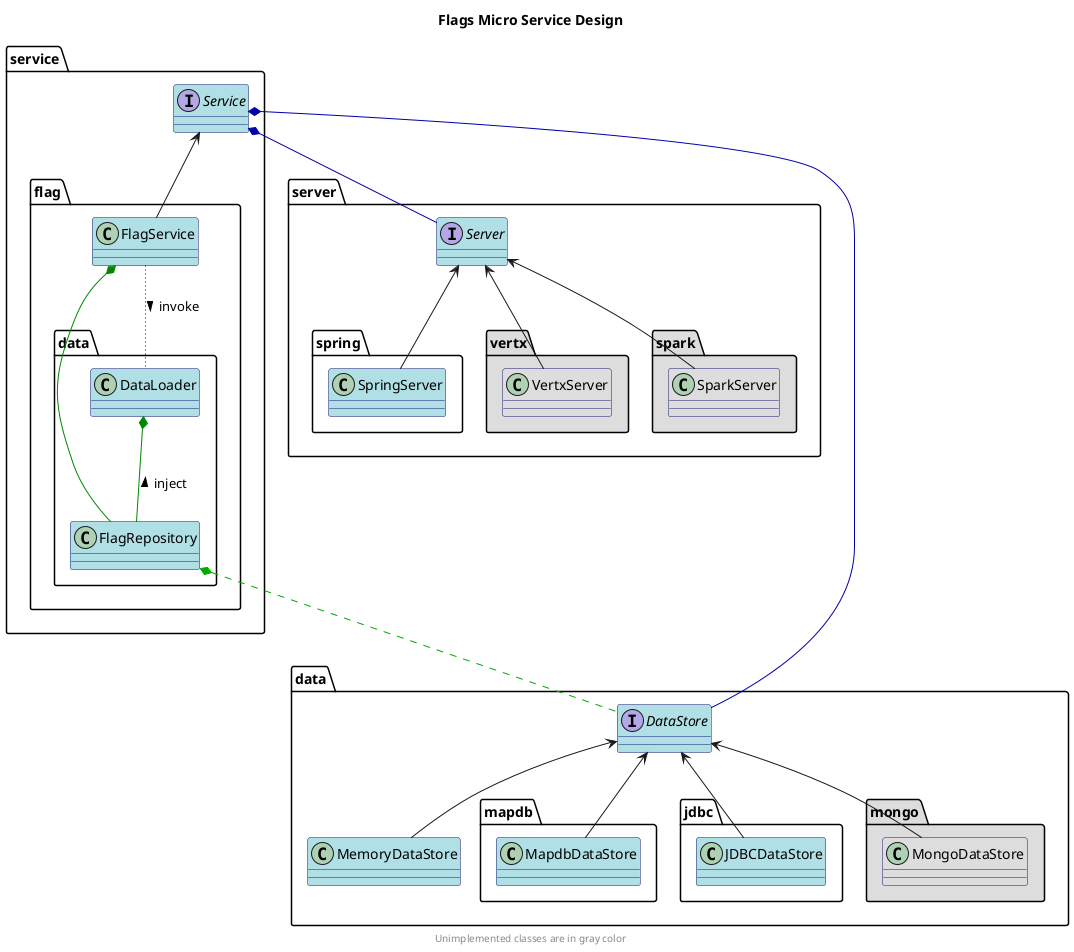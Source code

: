 @startuml

skinparam { 
  InterfaceBackgroundColor #FF0000 
  InterfaceBorderColor #00FF00 

  ClassBackgroundColor powderBlue 
  ClassBorderColor midnightBlue 
}

package service {
  interface Service
  
  package service.flag {
    class FlagService 

    package service.flag.data {
      class FlagRepository 
      class DataLoader 
    }
  }
}

package server {
  interface Server 
  
  package server.spring {
    class SpringServer 
  }

  package server.vertx #DDDDDD {
    class VertxServer #DDDDDD
  }

  package server.spark #DDDDDD {
    class SparkServer #DDDDDD
  }
}


package data {
  interface DataStore

  class MemoryDataStore

  package data.mapdb {
    class MapdbDataStore
  }
  package data.jdbc {
    class JDBCDataStore
  }
  package data.mongo #DDDDDD {
    class MongoDataStore #DDDDDD
  }
}

Service <-- FlagService

Server <-- SpringServer
Server <-- VertxServer
Server <-- SparkServer

DataStore <-- MemoryDataStore
DataStore <-- MapdbDataStore
DataStore <-- JDBCDataStore
DataStore <-- MongoDataStore


FlagService *-[#008800]- FlagRepository
FlagService -[#000000,dotted]- DataLoader : invoke >
DataLoader *-[#008800]- FlagRepository : inject <
FlagRepository *-[dashed,#00AA00]- DataStore 

Service *-[#0000AA]- Server 
Service *-[#0000AA]- DataStore

title
  Flags Micro Service Design
end title

footer
  Unimplemented classes are in <color:gray>gray</color> color
end footer

@enduml

